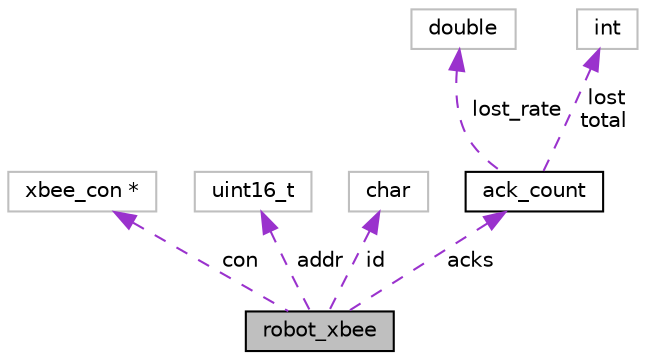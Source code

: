 digraph "robot_xbee"
{
 // INTERACTIVE_SVG=YES
  edge [fontname="Helvetica",fontsize="10",labelfontname="Helvetica",labelfontsize="10"];
  node [fontname="Helvetica",fontsize="10",shape=record];
  Node1 [label="robot_xbee",height=0.2,width=0.4,color="black", fillcolor="grey75", style="filled", fontcolor="black"];
  Node2 -> Node1 [dir="back",color="darkorchid3",fontsize="10",style="dashed",label=" con" ,fontname="Helvetica"];
  Node2 [label="xbee_con *",height=0.2,width=0.4,color="grey75", fillcolor="white", style="filled"];
  Node3 -> Node1 [dir="back",color="darkorchid3",fontsize="10",style="dashed",label=" addr" ,fontname="Helvetica"];
  Node3 [label="uint16_t",height=0.2,width=0.4,color="grey75", fillcolor="white", style="filled"];
  Node4 -> Node1 [dir="back",color="darkorchid3",fontsize="10",style="dashed",label=" id" ,fontname="Helvetica"];
  Node4 [label="char",height=0.2,width=0.4,color="grey75", fillcolor="white", style="filled"];
  Node5 -> Node1 [dir="back",color="darkorchid3",fontsize="10",style="dashed",label=" acks" ,fontname="Helvetica"];
  Node5 [label="ack_count",height=0.2,width=0.4,color="black", fillcolor="white", style="filled",URL="$structack__count.html"];
  Node6 -> Node5 [dir="back",color="darkorchid3",fontsize="10",style="dashed",label=" lost_rate" ,fontname="Helvetica"];
  Node6 [label="double",height=0.2,width=0.4,color="grey75", fillcolor="white", style="filled"];
  Node7 -> Node5 [dir="back",color="darkorchid3",fontsize="10",style="dashed",label=" lost\ntotal" ,fontname="Helvetica"];
  Node7 [label="int",height=0.2,width=0.4,color="grey75", fillcolor="white", style="filled"];
}
